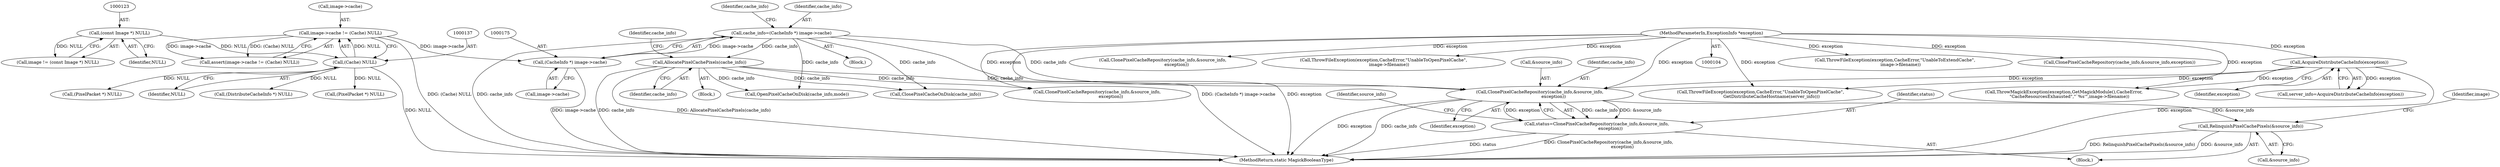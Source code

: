 digraph "0_ImageMagick_4e81ce8b07219c69a9aeccb0f7f7b927ca6db74c_0@pointer" {
"1000701" [label="(Call,ClonePixelCacheRepository(cache_info,&source_info,\n                    exception))"];
"1000431" [label="(Call,AllocatePixelCachePixels(cache_info))"];
"1000172" [label="(Call,cache_info=(CacheInfo *) image->cache)"];
"1000174" [label="(Call,(CacheInfo *) image->cache)"];
"1000132" [label="(Call,image->cache != (Cache) NULL)"];
"1000136" [label="(Call,(Cache) NULL)"];
"1000122" [label="(Call,(const Image *) NULL)"];
"1000613" [label="(Call,AcquireDistributeCacheInfo(exception))"];
"1000107" [label="(MethodParameterIn,ExceptionInfo *exception)"];
"1000699" [label="(Call,status=ClonePixelCacheRepository(cache_info,&source_info,\n                    exception))"];
"1000706" [label="(Call,RelinquishPixelCachePixels(&source_info))"];
"1000613" [label="(Call,AcquireDistributeCacheInfo(exception))"];
"1000611" [label="(Call,server_info=AcquireDistributeCacheInfo(exception))"];
"1000430" [label="(Block,)"];
"1000705" [label="(Identifier,exception)"];
"1000138" [label="(Identifier,NULL)"];
"1000779" [label="(Call,ThrowMagickException(exception,GetMagickModule(),CacheError,\n        \"CacheResourcesExhausted\",\"`%s'\",image->filename))"];
"1000707" [label="(Call,&source_info)"];
"1000706" [label="(Call,RelinquishPixelCachePixels(&source_info))"];
"1000850" [label="(Call,ThrowFileException(exception,CacheError,\"UnableToExtendCache\",\n        image->filename))"];
"1000132" [label="(Call,image->cache != (Cache) NULL)"];
"1000708" [label="(Identifier,source_info)"];
"1000813" [label="(Call,OpenPixelCacheOnDisk(cache_info,mode))"];
"1000122" [label="(Call,(const Image *) NULL)"];
"1000176" [label="(Call,image->cache)"];
"1000803" [label="(Call,ClosePixelCacheOnDisk(cache_info))"];
"1000108" [label="(Block,)"];
"1000618" [label="(Call,(DistributeCacheInfo *) NULL)"];
"1000499" [label="(Call,ClonePixelCacheRepository(cache_info,&source_info,\n                    exception))"];
"1000136" [label="(Call,(Cache) NULL)"];
"1000107" [label="(MethodParameterIn,ExceptionInfo *exception)"];
"1000712" [label="(Identifier,image)"];
"1000701" [label="(Call,ClonePixelCacheRepository(cache_info,&source_info,\n                    exception))"];
"1000698" [label="(Block,)"];
"1000131" [label="(Call,assert(image->cache != (Cache) NULL))"];
"1000699" [label="(Call,status=ClonePixelCacheRepository(cache_info,&source_info,\n                    exception))"];
"1000174" [label="(Call,(CacheInfo *) image->cache)"];
"1000133" [label="(Call,image->cache)"];
"1000124" [label="(Identifier,NULL)"];
"1000951" [label="(Call,(PixelPacket *) NULL)"];
"1000432" [label="(Identifier,cache_info)"];
"1000614" [label="(Identifier,exception)"];
"1001106" [label="(Call,ClonePixelCacheRepository(cache_info,&source_info,exception))"];
"1000632" [label="(Call,ThrowFileException(exception,CacheError,\"UnableToOpenPixelCache\",\n                GetDistributeCacheHostname(server_info)))"];
"1000172" [label="(Call,cache_info=(CacheInfo *) image->cache)"];
"1000182" [label="(Identifier,cache_info)"];
"1001020" [label="(Call,ClonePixelCacheRepository(cache_info,&source_info,\n                    exception))"];
"1000173" [label="(Identifier,cache_info)"];
"1000700" [label="(Identifier,status)"];
"1000703" [label="(Call,&source_info)"];
"1000431" [label="(Call,AllocatePixelCachePixels(cache_info))"];
"1000438" [label="(Call,(PixelPacket *) NULL)"];
"1000823" [label="(Call,ThrowFileException(exception,CacheError,\"UnableToOpenPixelCache\",\n        image->filename))"];
"1001174" [label="(MethodReturn,static MagickBooleanType)"];
"1000436" [label="(Identifier,cache_info)"];
"1000120" [label="(Call,image != (const Image *) NULL)"];
"1000702" [label="(Identifier,cache_info)"];
"1000701" -> "1000699"  [label="AST: "];
"1000701" -> "1000705"  [label="CFG: "];
"1000702" -> "1000701"  [label="AST: "];
"1000703" -> "1000701"  [label="AST: "];
"1000705" -> "1000701"  [label="AST: "];
"1000699" -> "1000701"  [label="CFG: "];
"1000701" -> "1001174"  [label="DDG: exception"];
"1000701" -> "1001174"  [label="DDG: cache_info"];
"1000701" -> "1000699"  [label="DDG: cache_info"];
"1000701" -> "1000699"  [label="DDG: &source_info"];
"1000701" -> "1000699"  [label="DDG: exception"];
"1000431" -> "1000701"  [label="DDG: cache_info"];
"1000172" -> "1000701"  [label="DDG: cache_info"];
"1000613" -> "1000701"  [label="DDG: exception"];
"1000107" -> "1000701"  [label="DDG: exception"];
"1000701" -> "1000706"  [label="DDG: &source_info"];
"1000431" -> "1000430"  [label="AST: "];
"1000431" -> "1000432"  [label="CFG: "];
"1000432" -> "1000431"  [label="AST: "];
"1000436" -> "1000431"  [label="CFG: "];
"1000431" -> "1001174"  [label="DDG: cache_info"];
"1000431" -> "1001174"  [label="DDG: AllocatePixelCachePixels(cache_info)"];
"1000172" -> "1000431"  [label="DDG: cache_info"];
"1000431" -> "1000499"  [label="DDG: cache_info"];
"1000431" -> "1000803"  [label="DDG: cache_info"];
"1000431" -> "1000813"  [label="DDG: cache_info"];
"1000172" -> "1000108"  [label="AST: "];
"1000172" -> "1000174"  [label="CFG: "];
"1000173" -> "1000172"  [label="AST: "];
"1000174" -> "1000172"  [label="AST: "];
"1000182" -> "1000172"  [label="CFG: "];
"1000172" -> "1001174"  [label="DDG: cache_info"];
"1000172" -> "1001174"  [label="DDG: (CacheInfo *) image->cache"];
"1000174" -> "1000172"  [label="DDG: image->cache"];
"1000172" -> "1000803"  [label="DDG: cache_info"];
"1000172" -> "1000813"  [label="DDG: cache_info"];
"1000174" -> "1000176"  [label="CFG: "];
"1000175" -> "1000174"  [label="AST: "];
"1000176" -> "1000174"  [label="AST: "];
"1000174" -> "1001174"  [label="DDG: image->cache"];
"1000132" -> "1000174"  [label="DDG: image->cache"];
"1000132" -> "1000131"  [label="AST: "];
"1000132" -> "1000136"  [label="CFG: "];
"1000133" -> "1000132"  [label="AST: "];
"1000136" -> "1000132"  [label="AST: "];
"1000131" -> "1000132"  [label="CFG: "];
"1000132" -> "1001174"  [label="DDG: (Cache) NULL"];
"1000132" -> "1000131"  [label="DDG: image->cache"];
"1000132" -> "1000131"  [label="DDG: (Cache) NULL"];
"1000136" -> "1000132"  [label="DDG: NULL"];
"1000136" -> "1000138"  [label="CFG: "];
"1000137" -> "1000136"  [label="AST: "];
"1000138" -> "1000136"  [label="AST: "];
"1000136" -> "1001174"  [label="DDG: NULL"];
"1000122" -> "1000136"  [label="DDG: NULL"];
"1000136" -> "1000438"  [label="DDG: NULL"];
"1000136" -> "1000618"  [label="DDG: NULL"];
"1000136" -> "1000951"  [label="DDG: NULL"];
"1000122" -> "1000120"  [label="AST: "];
"1000122" -> "1000124"  [label="CFG: "];
"1000123" -> "1000122"  [label="AST: "];
"1000124" -> "1000122"  [label="AST: "];
"1000120" -> "1000122"  [label="CFG: "];
"1000122" -> "1000120"  [label="DDG: NULL"];
"1000613" -> "1000611"  [label="AST: "];
"1000613" -> "1000614"  [label="CFG: "];
"1000614" -> "1000613"  [label="AST: "];
"1000611" -> "1000613"  [label="CFG: "];
"1000613" -> "1001174"  [label="DDG: exception"];
"1000613" -> "1000611"  [label="DDG: exception"];
"1000107" -> "1000613"  [label="DDG: exception"];
"1000613" -> "1000632"  [label="DDG: exception"];
"1000613" -> "1000779"  [label="DDG: exception"];
"1000107" -> "1000104"  [label="AST: "];
"1000107" -> "1001174"  [label="DDG: exception"];
"1000107" -> "1000499"  [label="DDG: exception"];
"1000107" -> "1000632"  [label="DDG: exception"];
"1000107" -> "1000779"  [label="DDG: exception"];
"1000107" -> "1000823"  [label="DDG: exception"];
"1000107" -> "1000850"  [label="DDG: exception"];
"1000107" -> "1001020"  [label="DDG: exception"];
"1000107" -> "1001106"  [label="DDG: exception"];
"1000699" -> "1000698"  [label="AST: "];
"1000700" -> "1000699"  [label="AST: "];
"1000708" -> "1000699"  [label="CFG: "];
"1000699" -> "1001174"  [label="DDG: status"];
"1000699" -> "1001174"  [label="DDG: ClonePixelCacheRepository(cache_info,&source_info,\n                    exception)"];
"1000706" -> "1000698"  [label="AST: "];
"1000706" -> "1000707"  [label="CFG: "];
"1000707" -> "1000706"  [label="AST: "];
"1000712" -> "1000706"  [label="CFG: "];
"1000706" -> "1001174"  [label="DDG: RelinquishPixelCachePixels(&source_info)"];
"1000706" -> "1001174"  [label="DDG: &source_info"];
}
